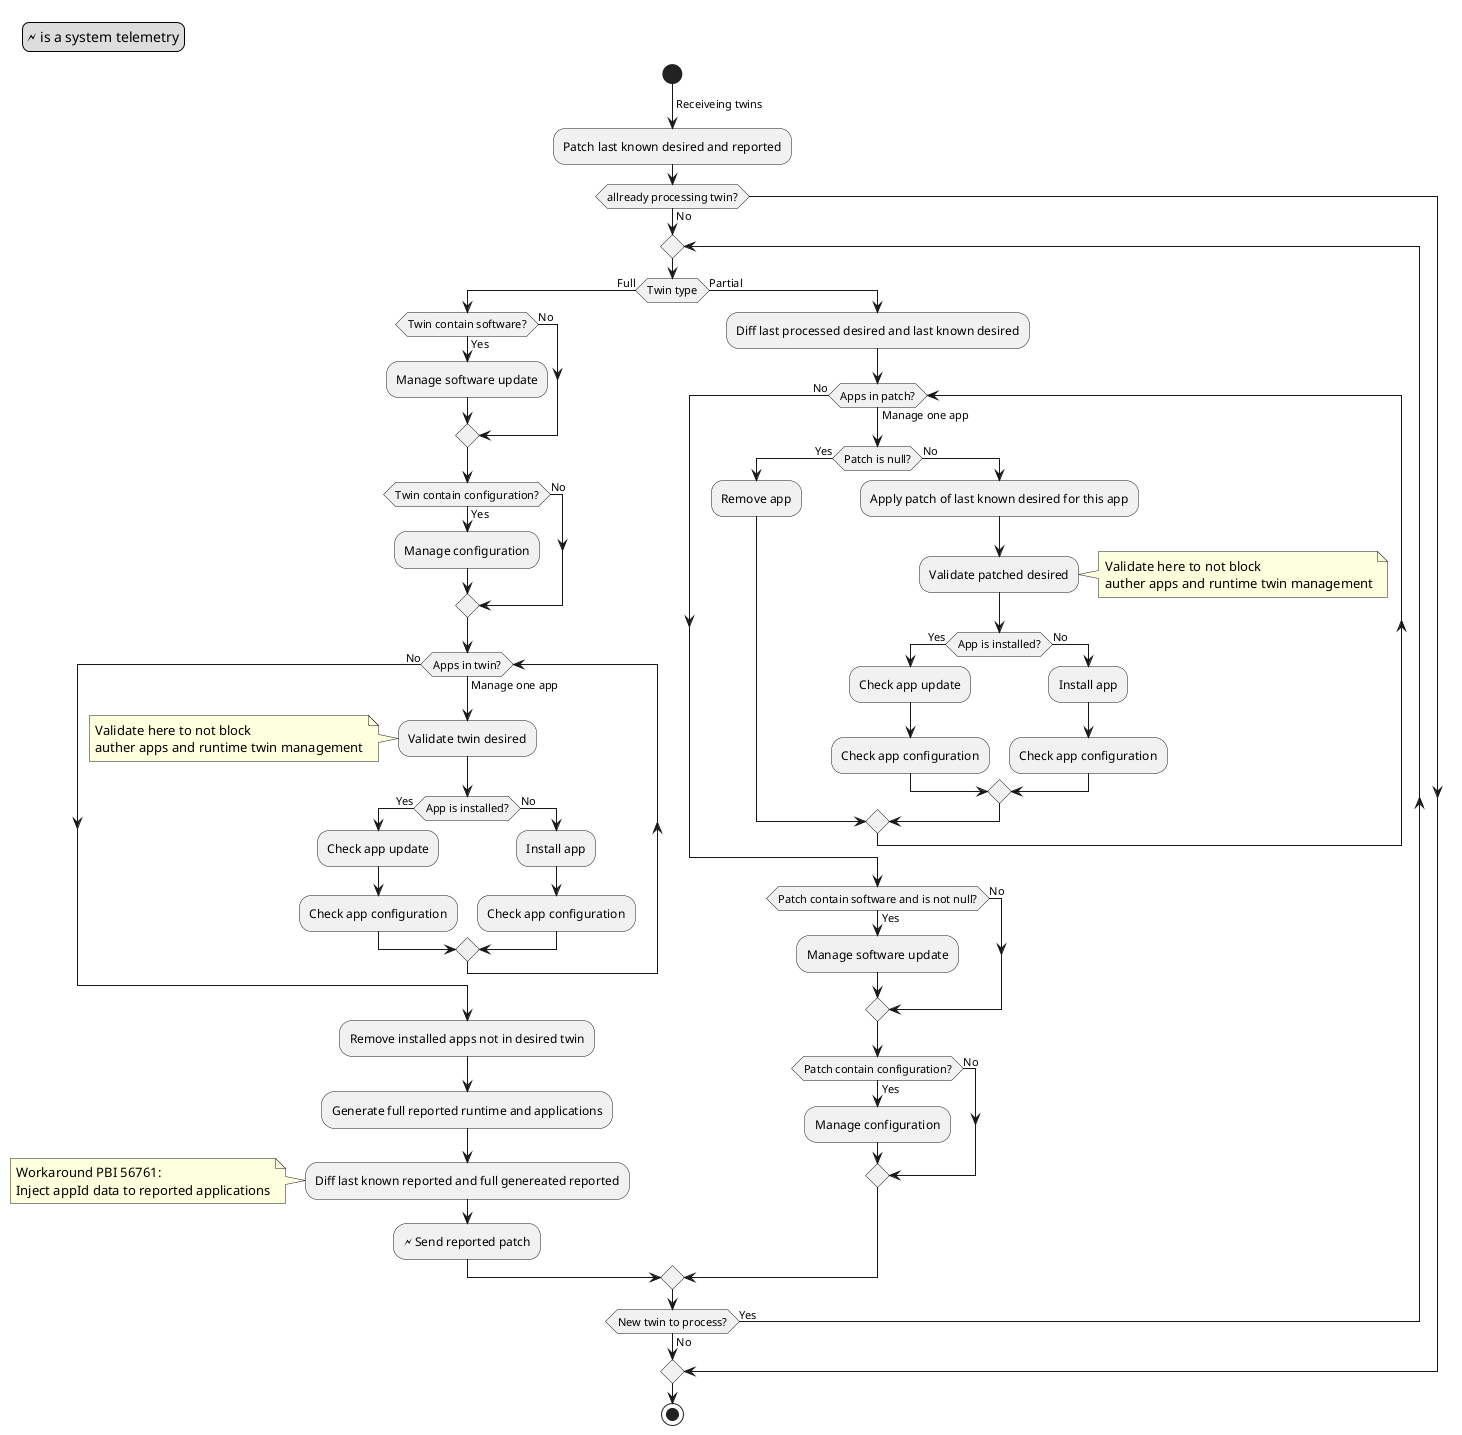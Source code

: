 @startuml
legend top left
🗲 is a system telemetry
endlegend

start
-> Receiveing twins;
:Patch last known desired and reported;
if (allready processing twin?) then (No)
    repeat
        if (Twin type) then (Full)
            if (Twin contain software?) then (Yes)
                :Manage software update;
            else (No)
            endif

            if (Twin contain configuration?) then (Yes)
                :Manage configuration;
            else (No)
            endif

            while (Apps in twin?) is (Manage one app)
                :Validate twin desired;
                note left
                Validate here to not block
                auther apps and runtime twin management
                end note

                if (App is installed?) then (Yes)
                    :Check app update;
                    :Check app configuration;
                else (No)
                    :Install app;
                    :Check app configuration;
                endif
            endwhile (No)

            :Remove installed apps not in desired twin;

            :Generate full reported runtime and applications;
            :Diff last known reported and full genereated reported;
            note left
            Workaround PBI 56761:
            Inject appId data to reported applications
            end note
            :🗲 Send reported patch;
        else (Partial)
            :Diff last processed desired and last known desired;

            while (Apps in patch?) is (Manage one app)
                if (Patch is null?) then (Yes)
                    :Remove app;
                else (No)
                    :Apply patch of last known desired for this app;
                    :Validate patched desired;
                    note right
                    Validate here to not block
                    auther apps and runtime twin management
                    end note

                    if (App is installed?) then (Yes)
                        :Check app update;
                        :Check app configuration;
                    else (No)
                        :Install app;
                        :Check app configuration;
                    endif
                endif
            endwhile (No)

            if (Patch contain software and is not null?) then (Yes)
                :Manage software update;
            else (No)
            endif
            if (Patch contain configuration?) then (Yes)
                :Manage configuration;
            else (No)
            endif
        endif
    repeat while (New twin to process?) is (Yes) not (No)
endif
stop

@enduml

